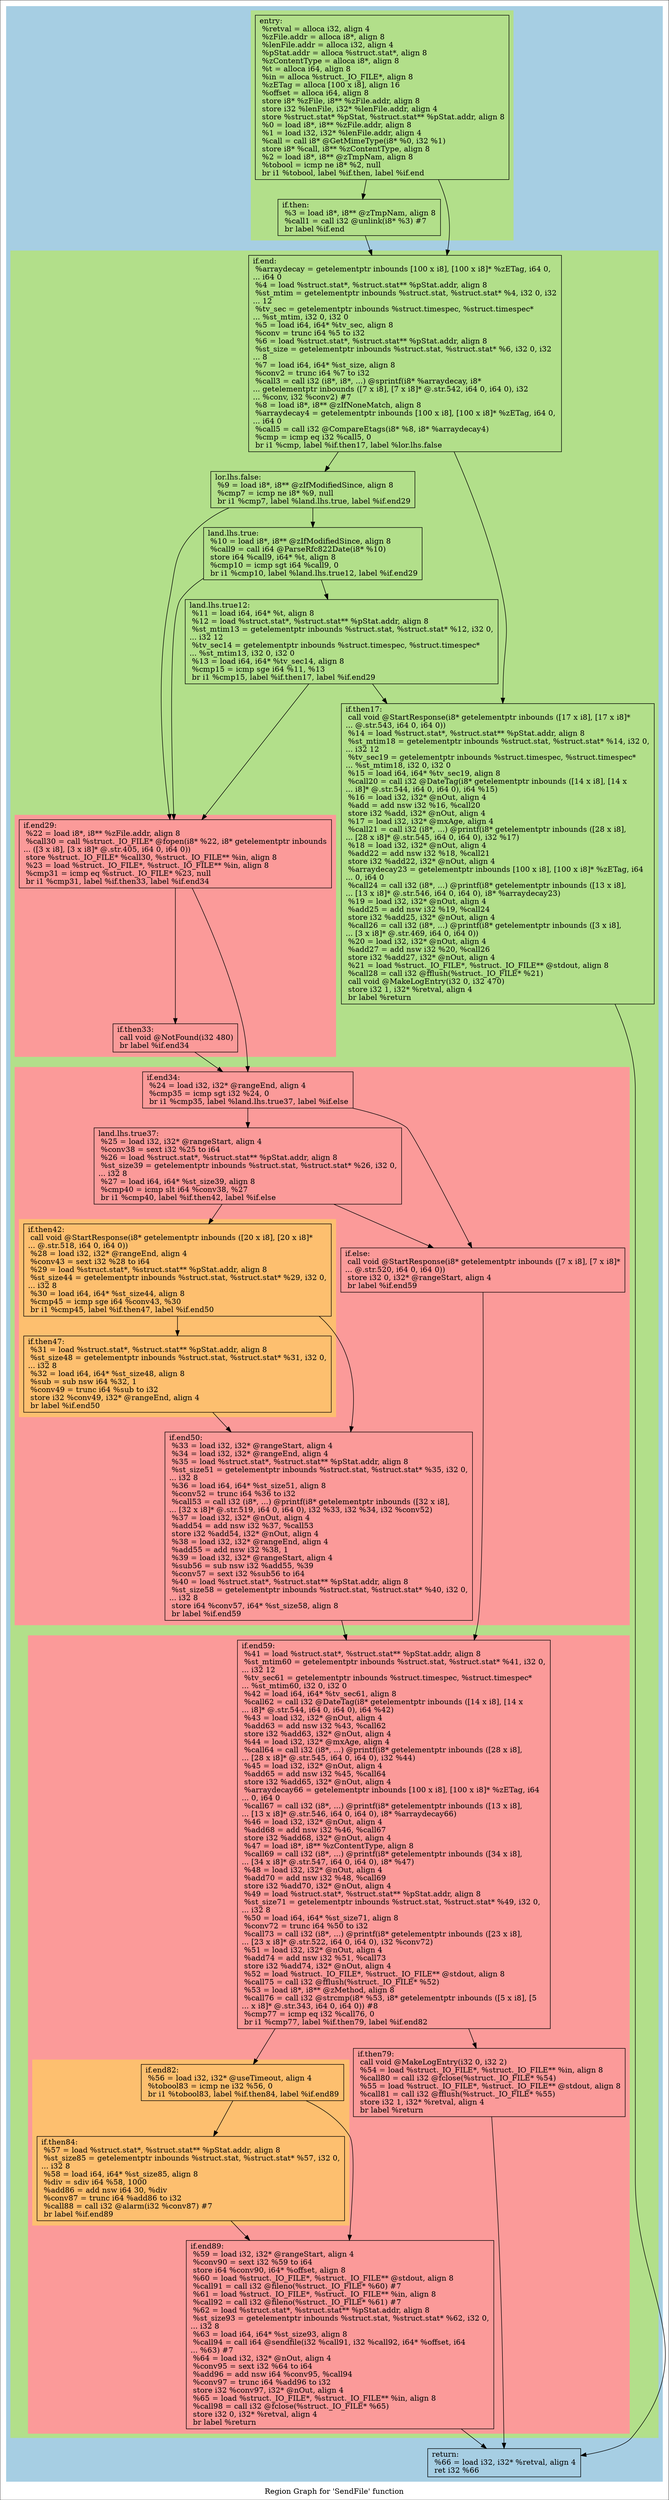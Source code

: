 digraph "Region Graph for 'SendFile' function" {
	label="Region Graph for 'SendFile' function";

	Node0x8b44a0 [shape=record,label="{entry:\l  %retval = alloca i32, align 4\l  %zFile.addr = alloca i8*, align 8\l  %lenFile.addr = alloca i32, align 4\l  %pStat.addr = alloca %struct.stat*, align 8\l  %zContentType = alloca i8*, align 8\l  %t = alloca i64, align 8\l  %in = alloca %struct._IO_FILE*, align 8\l  %zETag = alloca [100 x i8], align 16\l  %offset = alloca i64, align 8\l  store i8* %zFile, i8** %zFile.addr, align 8\l  store i32 %lenFile, i32* %lenFile.addr, align 4\l  store %struct.stat* %pStat, %struct.stat** %pStat.addr, align 8\l  %0 = load i8*, i8** %zFile.addr, align 8\l  %1 = load i32, i32* %lenFile.addr, align 4\l  %call = call i8* @GetMimeType(i8* %0, i32 %1)\l  store i8* %call, i8** %zContentType, align 8\l  %2 = load i8*, i8** @zTmpNam, align 8\l  %tobool = icmp ne i8* %2, null\l  br i1 %tobool, label %if.then, label %if.end\l}"];
	Node0x8b44a0 -> Node0x892c50;
	Node0x8b44a0 -> Node0x8b0500;
	Node0x892c50 [shape=record,label="{if.then:                                          \l  %3 = load i8*, i8** @zTmpNam, align 8\l  %call1 = call i32 @unlink(i8* %3) #7\l  br label %if.end\l}"];
	Node0x892c50 -> Node0x8b0500;
	Node0x8b0500 [shape=record,label="{if.end:                                           \l  %arraydecay = getelementptr inbounds [100 x i8], [100 x i8]* %zETag, i64 0,\l... i64 0\l  %4 = load %struct.stat*, %struct.stat** %pStat.addr, align 8\l  %st_mtim = getelementptr inbounds %struct.stat, %struct.stat* %4, i32 0, i32\l... 12\l  %tv_sec = getelementptr inbounds %struct.timespec, %struct.timespec*\l... %st_mtim, i32 0, i32 0\l  %5 = load i64, i64* %tv_sec, align 8\l  %conv = trunc i64 %5 to i32\l  %6 = load %struct.stat*, %struct.stat** %pStat.addr, align 8\l  %st_size = getelementptr inbounds %struct.stat, %struct.stat* %6, i32 0, i32\l... 8\l  %7 = load i64, i64* %st_size, align 8\l  %conv2 = trunc i64 %7 to i32\l  %call3 = call i32 (i8*, i8*, ...) @sprintf(i8* %arraydecay, i8*\l... getelementptr inbounds ([7 x i8], [7 x i8]* @.str.542, i64 0, i64 0), i32\l... %conv, i32 %conv2) #7\l  %8 = load i8*, i8** @zIfNoneMatch, align 8\l  %arraydecay4 = getelementptr inbounds [100 x i8], [100 x i8]* %zETag, i64 0,\l... i64 0\l  %call5 = call i32 @CompareEtags(i8* %8, i8* %arraydecay4)\l  %cmp = icmp eq i32 %call5, 0\l  br i1 %cmp, label %if.then17, label %lor.lhs.false\l}"];
	Node0x8b0500 -> Node0x8aa3c0;
	Node0x8b0500 -> Node0x92e630;
	Node0x8aa3c0 [shape=record,label="{if.then17:                                        \l  call void @StartResponse(i8* getelementptr inbounds ([17 x i8], [17 x i8]*\l... @.str.543, i64 0, i64 0))\l  %14 = load %struct.stat*, %struct.stat** %pStat.addr, align 8\l  %st_mtim18 = getelementptr inbounds %struct.stat, %struct.stat* %14, i32 0,\l... i32 12\l  %tv_sec19 = getelementptr inbounds %struct.timespec, %struct.timespec*\l... %st_mtim18, i32 0, i32 0\l  %15 = load i64, i64* %tv_sec19, align 8\l  %call20 = call i32 @DateTag(i8* getelementptr inbounds ([14 x i8], [14 x\l... i8]* @.str.544, i64 0, i64 0), i64 %15)\l  %16 = load i32, i32* @nOut, align 4\l  %add = add nsw i32 %16, %call20\l  store i32 %add, i32* @nOut, align 4\l  %17 = load i32, i32* @mxAge, align 4\l  %call21 = call i32 (i8*, ...) @printf(i8* getelementptr inbounds ([28 x i8],\l... [28 x i8]* @.str.545, i64 0, i64 0), i32 %17)\l  %18 = load i32, i32* @nOut, align 4\l  %add22 = add nsw i32 %18, %call21\l  store i32 %add22, i32* @nOut, align 4\l  %arraydecay23 = getelementptr inbounds [100 x i8], [100 x i8]* %zETag, i64\l... 0, i64 0\l  %call24 = call i32 (i8*, ...) @printf(i8* getelementptr inbounds ([13 x i8],\l... [13 x i8]* @.str.546, i64 0, i64 0), i8* %arraydecay23)\l  %19 = load i32, i32* @nOut, align 4\l  %add25 = add nsw i32 %19, %call24\l  store i32 %add25, i32* @nOut, align 4\l  %call26 = call i32 (i8*, ...) @printf(i8* getelementptr inbounds ([3 x i8],\l... [3 x i8]* @.str.469, i64 0, i64 0))\l  %20 = load i32, i32* @nOut, align 4\l  %add27 = add nsw i32 %20, %call26\l  store i32 %add27, i32* @nOut, align 4\l  %21 = load %struct._IO_FILE*, %struct._IO_FILE** @stdout, align 8\l  %call28 = call i32 @fflush(%struct._IO_FILE* %21)\l  call void @MakeLogEntry(i32 0, i32 470)\l  store i32 1, i32* %retval, align 4\l  br label %return\l}"];
	Node0x8aa3c0 -> Node0x8b7f60;
	Node0x8b7f60 [shape=record,label="{return:                                           \l  %66 = load i32, i32* %retval, align 4\l  ret i32 %66\l}"];
	Node0x92e630 [shape=record,label="{lor.lhs.false:                                    \l  %9 = load i8*, i8** @zIfModifiedSince, align 8\l  %cmp7 = icmp ne i8* %9, null\l  br i1 %cmp7, label %land.lhs.true, label %if.end29\l}"];
	Node0x92e630 -> Node0x93a3c0;
	Node0x92e630 -> Node0x8ac6d0;
	Node0x93a3c0 [shape=record,label="{land.lhs.true:                                    \l  %10 = load i8*, i8** @zIfModifiedSince, align 8\l  %call9 = call i64 @ParseRfc822Date(i8* %10)\l  store i64 %call9, i64* %t, align 8\l  %cmp10 = icmp sgt i64 %call9, 0\l  br i1 %cmp10, label %land.lhs.true12, label %if.end29\l}"];
	Node0x93a3c0 -> Node0x8bb660;
	Node0x93a3c0 -> Node0x8ac6d0;
	Node0x8bb660 [shape=record,label="{land.lhs.true12:                                  \l  %11 = load i64, i64* %t, align 8\l  %12 = load %struct.stat*, %struct.stat** %pStat.addr, align 8\l  %st_mtim13 = getelementptr inbounds %struct.stat, %struct.stat* %12, i32 0,\l... i32 12\l  %tv_sec14 = getelementptr inbounds %struct.timespec, %struct.timespec*\l... %st_mtim13, i32 0, i32 0\l  %13 = load i64, i64* %tv_sec14, align 8\l  %cmp15 = icmp sge i64 %11, %13\l  br i1 %cmp15, label %if.then17, label %if.end29\l}"];
	Node0x8bb660 -> Node0x8aa3c0;
	Node0x8bb660 -> Node0x8ac6d0;
	Node0x8ac6d0 [shape=record,label="{if.end29:                                         \l  %22 = load i8*, i8** %zFile.addr, align 8\l  %call30 = call %struct._IO_FILE* @fopen(i8* %22, i8* getelementptr inbounds\l... ([3 x i8], [3 x i8]* @.str.405, i64 0, i64 0))\l  store %struct._IO_FILE* %call30, %struct._IO_FILE** %in, align 8\l  %23 = load %struct._IO_FILE*, %struct._IO_FILE** %in, align 8\l  %cmp31 = icmp eq %struct._IO_FILE* %23, null\l  br i1 %cmp31, label %if.then33, label %if.end34\l}"];
	Node0x8ac6d0 -> Node0x8cbb10;
	Node0x8ac6d0 -> Node0x8fdc30;
	Node0x8cbb10 [shape=record,label="{if.then33:                                        \l  call void @NotFound(i32 480)\l  br label %if.end34\l}"];
	Node0x8cbb10 -> Node0x8fdc30;
	Node0x8fdc30 [shape=record,label="{if.end34:                                         \l  %24 = load i32, i32* @rangeEnd, align 4\l  %cmp35 = icmp sgt i32 %24, 0\l  br i1 %cmp35, label %land.lhs.true37, label %if.else\l}"];
	Node0x8fdc30 -> Node0x8cb360;
	Node0x8fdc30 -> Node0x9601c0;
	Node0x8cb360 [shape=record,label="{land.lhs.true37:                                  \l  %25 = load i32, i32* @rangeStart, align 4\l  %conv38 = sext i32 %25 to i64\l  %26 = load %struct.stat*, %struct.stat** %pStat.addr, align 8\l  %st_size39 = getelementptr inbounds %struct.stat, %struct.stat* %26, i32 0,\l... i32 8\l  %27 = load i64, i64* %st_size39, align 8\l  %cmp40 = icmp slt i64 %conv38, %27\l  br i1 %cmp40, label %if.then42, label %if.else\l}"];
	Node0x8cb360 -> Node0x92e460;
	Node0x8cb360 -> Node0x9601c0;
	Node0x92e460 [shape=record,label="{if.then42:                                        \l  call void @StartResponse(i8* getelementptr inbounds ([20 x i8], [20 x i8]*\l... @.str.518, i64 0, i64 0))\l  %28 = load i32, i32* @rangeEnd, align 4\l  %conv43 = sext i32 %28 to i64\l  %29 = load %struct.stat*, %struct.stat** %pStat.addr, align 8\l  %st_size44 = getelementptr inbounds %struct.stat, %struct.stat* %29, i32 0,\l... i32 8\l  %30 = load i64, i64* %st_size44, align 8\l  %cmp45 = icmp sge i64 %conv43, %30\l  br i1 %cmp45, label %if.then47, label %if.end50\l}"];
	Node0x92e460 -> Node0x90f900;
	Node0x92e460 -> Node0x8ddfd0;
	Node0x90f900 [shape=record,label="{if.then47:                                        \l  %31 = load %struct.stat*, %struct.stat** %pStat.addr, align 8\l  %st_size48 = getelementptr inbounds %struct.stat, %struct.stat* %31, i32 0,\l... i32 8\l  %32 = load i64, i64* %st_size48, align 8\l  %sub = sub nsw i64 %32, 1\l  %conv49 = trunc i64 %sub to i32\l  store i32 %conv49, i32* @rangeEnd, align 4\l  br label %if.end50\l}"];
	Node0x90f900 -> Node0x8ddfd0;
	Node0x8ddfd0 [shape=record,label="{if.end50:                                         \l  %33 = load i32, i32* @rangeStart, align 4\l  %34 = load i32, i32* @rangeEnd, align 4\l  %35 = load %struct.stat*, %struct.stat** %pStat.addr, align 8\l  %st_size51 = getelementptr inbounds %struct.stat, %struct.stat* %35, i32 0,\l... i32 8\l  %36 = load i64, i64* %st_size51, align 8\l  %conv52 = trunc i64 %36 to i32\l  %call53 = call i32 (i8*, ...) @printf(i8* getelementptr inbounds ([32 x i8],\l... [32 x i8]* @.str.519, i64 0, i64 0), i32 %33, i32 %34, i32 %conv52)\l  %37 = load i32, i32* @nOut, align 4\l  %add54 = add nsw i32 %37, %call53\l  store i32 %add54, i32* @nOut, align 4\l  %38 = load i32, i32* @rangeEnd, align 4\l  %add55 = add nsw i32 %38, 1\l  %39 = load i32, i32* @rangeStart, align 4\l  %sub56 = sub nsw i32 %add55, %39\l  %conv57 = sext i32 %sub56 to i64\l  %40 = load %struct.stat*, %struct.stat** %pStat.addr, align 8\l  %st_size58 = getelementptr inbounds %struct.stat, %struct.stat* %40, i32 0,\l... i32 8\l  store i64 %conv57, i64* %st_size58, align 8\l  br label %if.end59\l}"];
	Node0x8ddfd0 -> Node0x8cb180;
	Node0x8cb180 [shape=record,label="{if.end59:                                         \l  %41 = load %struct.stat*, %struct.stat** %pStat.addr, align 8\l  %st_mtim60 = getelementptr inbounds %struct.stat, %struct.stat* %41, i32 0,\l... i32 12\l  %tv_sec61 = getelementptr inbounds %struct.timespec, %struct.timespec*\l... %st_mtim60, i32 0, i32 0\l  %42 = load i64, i64* %tv_sec61, align 8\l  %call62 = call i32 @DateTag(i8* getelementptr inbounds ([14 x i8], [14 x\l... i8]* @.str.544, i64 0, i64 0), i64 %42)\l  %43 = load i32, i32* @nOut, align 4\l  %add63 = add nsw i32 %43, %call62\l  store i32 %add63, i32* @nOut, align 4\l  %44 = load i32, i32* @mxAge, align 4\l  %call64 = call i32 (i8*, ...) @printf(i8* getelementptr inbounds ([28 x i8],\l... [28 x i8]* @.str.545, i64 0, i64 0), i32 %44)\l  %45 = load i32, i32* @nOut, align 4\l  %add65 = add nsw i32 %45, %call64\l  store i32 %add65, i32* @nOut, align 4\l  %arraydecay66 = getelementptr inbounds [100 x i8], [100 x i8]* %zETag, i64\l... 0, i64 0\l  %call67 = call i32 (i8*, ...) @printf(i8* getelementptr inbounds ([13 x i8],\l... [13 x i8]* @.str.546, i64 0, i64 0), i8* %arraydecay66)\l  %46 = load i32, i32* @nOut, align 4\l  %add68 = add nsw i32 %46, %call67\l  store i32 %add68, i32* @nOut, align 4\l  %47 = load i8*, i8** %zContentType, align 8\l  %call69 = call i32 (i8*, ...) @printf(i8* getelementptr inbounds ([34 x i8],\l... [34 x i8]* @.str.547, i64 0, i64 0), i8* %47)\l  %48 = load i32, i32* @nOut, align 4\l  %add70 = add nsw i32 %48, %call69\l  store i32 %add70, i32* @nOut, align 4\l  %49 = load %struct.stat*, %struct.stat** %pStat.addr, align 8\l  %st_size71 = getelementptr inbounds %struct.stat, %struct.stat* %49, i32 0,\l... i32 8\l  %50 = load i64, i64* %st_size71, align 8\l  %conv72 = trunc i64 %50 to i32\l  %call73 = call i32 (i8*, ...) @printf(i8* getelementptr inbounds ([23 x i8],\l... [23 x i8]* @.str.522, i64 0, i64 0), i32 %conv72)\l  %51 = load i32, i32* @nOut, align 4\l  %add74 = add nsw i32 %51, %call73\l  store i32 %add74, i32* @nOut, align 4\l  %52 = load %struct._IO_FILE*, %struct._IO_FILE** @stdout, align 8\l  %call75 = call i32 @fflush(%struct._IO_FILE* %52)\l  %53 = load i8*, i8** @zMethod, align 8\l  %call76 = call i32 @strcmp(i8* %53, i8* getelementptr inbounds ([5 x i8], [5\l... x i8]* @.str.343, i64 0, i64 0)) #8\l  %cmp77 = icmp eq i32 %call76, 0\l  br i1 %cmp77, label %if.then79, label %if.end82\l}"];
	Node0x8cb180 -> Node0x8c25e0;
	Node0x8cb180 -> Node0x90d000;
	Node0x8c25e0 [shape=record,label="{if.then79:                                        \l  call void @MakeLogEntry(i32 0, i32 2)\l  %54 = load %struct._IO_FILE*, %struct._IO_FILE** %in, align 8\l  %call80 = call i32 @fclose(%struct._IO_FILE* %54)\l  %55 = load %struct._IO_FILE*, %struct._IO_FILE** @stdout, align 8\l  %call81 = call i32 @fflush(%struct._IO_FILE* %55)\l  store i32 1, i32* %retval, align 4\l  br label %return\l}"];
	Node0x8c25e0 -> Node0x8b7f60;
	Node0x90d000 [shape=record,label="{if.end82:                                         \l  %56 = load i32, i32* @useTimeout, align 4\l  %tobool83 = icmp ne i32 %56, 0\l  br i1 %tobool83, label %if.then84, label %if.end89\l}"];
	Node0x90d000 -> Node0x8d99f0;
	Node0x90d000 -> Node0x8c97f0;
	Node0x8d99f0 [shape=record,label="{if.then84:                                        \l  %57 = load %struct.stat*, %struct.stat** %pStat.addr, align 8\l  %st_size85 = getelementptr inbounds %struct.stat, %struct.stat* %57, i32 0,\l... i32 8\l  %58 = load i64, i64* %st_size85, align 8\l  %div = sdiv i64 %58, 1000\l  %add86 = add nsw i64 30, %div\l  %conv87 = trunc i64 %add86 to i32\l  %call88 = call i32 @alarm(i32 %conv87) #7\l  br label %if.end89\l}"];
	Node0x8d99f0 -> Node0x8c97f0;
	Node0x8c97f0 [shape=record,label="{if.end89:                                         \l  %59 = load i32, i32* @rangeStart, align 4\l  %conv90 = sext i32 %59 to i64\l  store i64 %conv90, i64* %offset, align 8\l  %60 = load %struct._IO_FILE*, %struct._IO_FILE** @stdout, align 8\l  %call91 = call i32 @fileno(%struct._IO_FILE* %60) #7\l  %61 = load %struct._IO_FILE*, %struct._IO_FILE** %in, align 8\l  %call92 = call i32 @fileno(%struct._IO_FILE* %61) #7\l  %62 = load %struct.stat*, %struct.stat** %pStat.addr, align 8\l  %st_size93 = getelementptr inbounds %struct.stat, %struct.stat* %62, i32 0,\l... i32 8\l  %63 = load i64, i64* %st_size93, align 8\l  %call94 = call i64 @sendfile(i32 %call91, i32 %call92, i64* %offset, i64\l... %63) #7\l  %64 = load i32, i32* @nOut, align 4\l  %conv95 = sext i32 %64 to i64\l  %add96 = add nsw i64 %conv95, %call94\l  %conv97 = trunc i64 %add96 to i32\l  store i32 %conv97, i32* @nOut, align 4\l  %65 = load %struct._IO_FILE*, %struct._IO_FILE** %in, align 8\l  %call98 = call i32 @fclose(%struct._IO_FILE* %65)\l  store i32 0, i32* %retval, align 4\l  br label %return\l}"];
	Node0x8c97f0 -> Node0x8b7f60;
	Node0x9601c0 [shape=record,label="{if.else:                                          \l  call void @StartResponse(i8* getelementptr inbounds ([7 x i8], [7 x i8]*\l... @.str.520, i64 0, i64 0))\l  store i32 0, i32* @rangeStart, align 4\l  br label %if.end59\l}"];
	Node0x9601c0 -> Node0x8cb180;
	colorscheme = "paired12"
        subgraph cluster_0x9b8b20 {
          label = "";
          style = filled;
          color = 1
          subgraph cluster_0x9149b0 {
            label = "";
            style = filled;
            color = 3
            Node0x8b44a0;
            Node0x892c50;
          }
          subgraph cluster_0x9c1160 {
            label = "";
            style = filled;
            color = 3
            subgraph cluster_0x9c11e0 {
              label = "";
              style = filled;
              color = 5
              Node0x8ac6d0;
              Node0x8cbb10;
            }
            subgraph cluster_0x9c0d60 {
              label = "";
              style = filled;
              color = 5
              subgraph cluster_0x9bee10 {
                label = "";
                style = filled;
                color = 7
                Node0x92e460;
                Node0x90f900;
              }
              Node0x8fdc30;
              Node0x8cb360;
              Node0x8ddfd0;
              Node0x9601c0;
            }
            subgraph cluster_0x9c0de0 {
              label = "";
              style = filled;
              color = 5
              subgraph cluster_0x9bed90 {
                label = "";
                style = filled;
                color = 7
                Node0x90d000;
                Node0x8d99f0;
              }
              Node0x8cb180;
              Node0x8c25e0;
              Node0x8c97f0;
            }
            Node0x8b0500;
            Node0x8aa3c0;
            Node0x92e630;
            Node0x93a3c0;
            Node0x8bb660;
          }
          Node0x8b7f60;
        }
}

